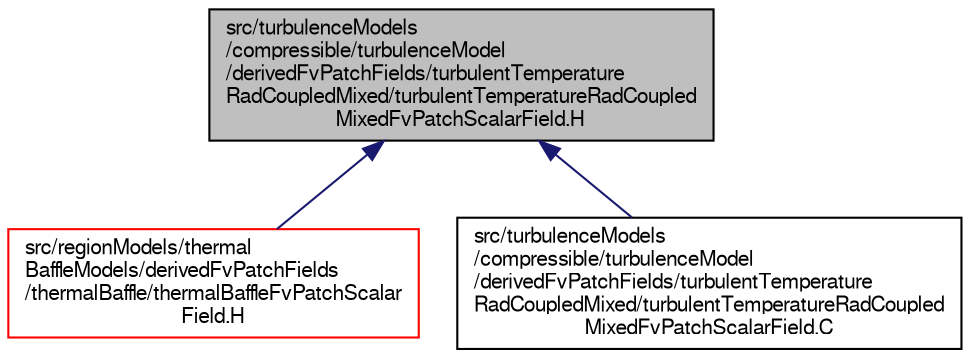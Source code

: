 digraph "src/turbulenceModels/compressible/turbulenceModel/derivedFvPatchFields/turbulentTemperatureRadCoupledMixed/turbulentTemperatureRadCoupledMixedFvPatchScalarField.H"
{
  bgcolor="transparent";
  edge [fontname="FreeSans",fontsize="10",labelfontname="FreeSans",labelfontsize="10"];
  node [fontname="FreeSans",fontsize="10",shape=record];
  Node190 [label="src/turbulenceModels\l/compressible/turbulenceModel\l/derivedFvPatchFields/turbulentTemperature\lRadCoupledMixed/turbulentTemperatureRadCoupled\lMixedFvPatchScalarField.H",height=0.2,width=0.4,color="black", fillcolor="grey75", style="filled", fontcolor="black"];
  Node190 -> Node191 [dir="back",color="midnightblue",fontsize="10",style="solid",fontname="FreeSans"];
  Node191 [label="src/regionModels/thermal\lBaffleModels/derivedFvPatchFields\l/thermalBaffle/thermalBaffleFvPatchScalar\lField.H",height=0.2,width=0.4,color="red",URL="$a14420.html"];
  Node190 -> Node193 [dir="back",color="midnightblue",fontsize="10",style="solid",fontname="FreeSans"];
  Node193 [label="src/turbulenceModels\l/compressible/turbulenceModel\l/derivedFvPatchFields/turbulentTemperature\lRadCoupledMixed/turbulentTemperatureRadCoupled\lMixedFvPatchScalarField.C",height=0.2,width=0.4,color="black",URL="$a17360.html"];
}
